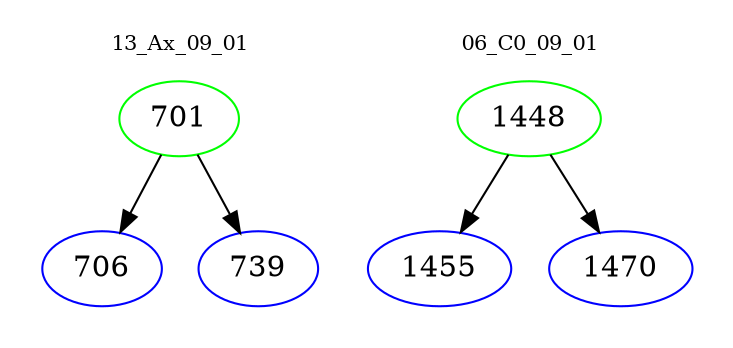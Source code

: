 digraph{
subgraph cluster_0 {
color = white
label = "13_Ax_09_01";
fontsize=10;
T0_701 [label="701", color="green"]
T0_701 -> T0_706 [color="black"]
T0_706 [label="706", color="blue"]
T0_701 -> T0_739 [color="black"]
T0_739 [label="739", color="blue"]
}
subgraph cluster_1 {
color = white
label = "06_C0_09_01";
fontsize=10;
T1_1448 [label="1448", color="green"]
T1_1448 -> T1_1455 [color="black"]
T1_1455 [label="1455", color="blue"]
T1_1448 -> T1_1470 [color="black"]
T1_1470 [label="1470", color="blue"]
}
}

